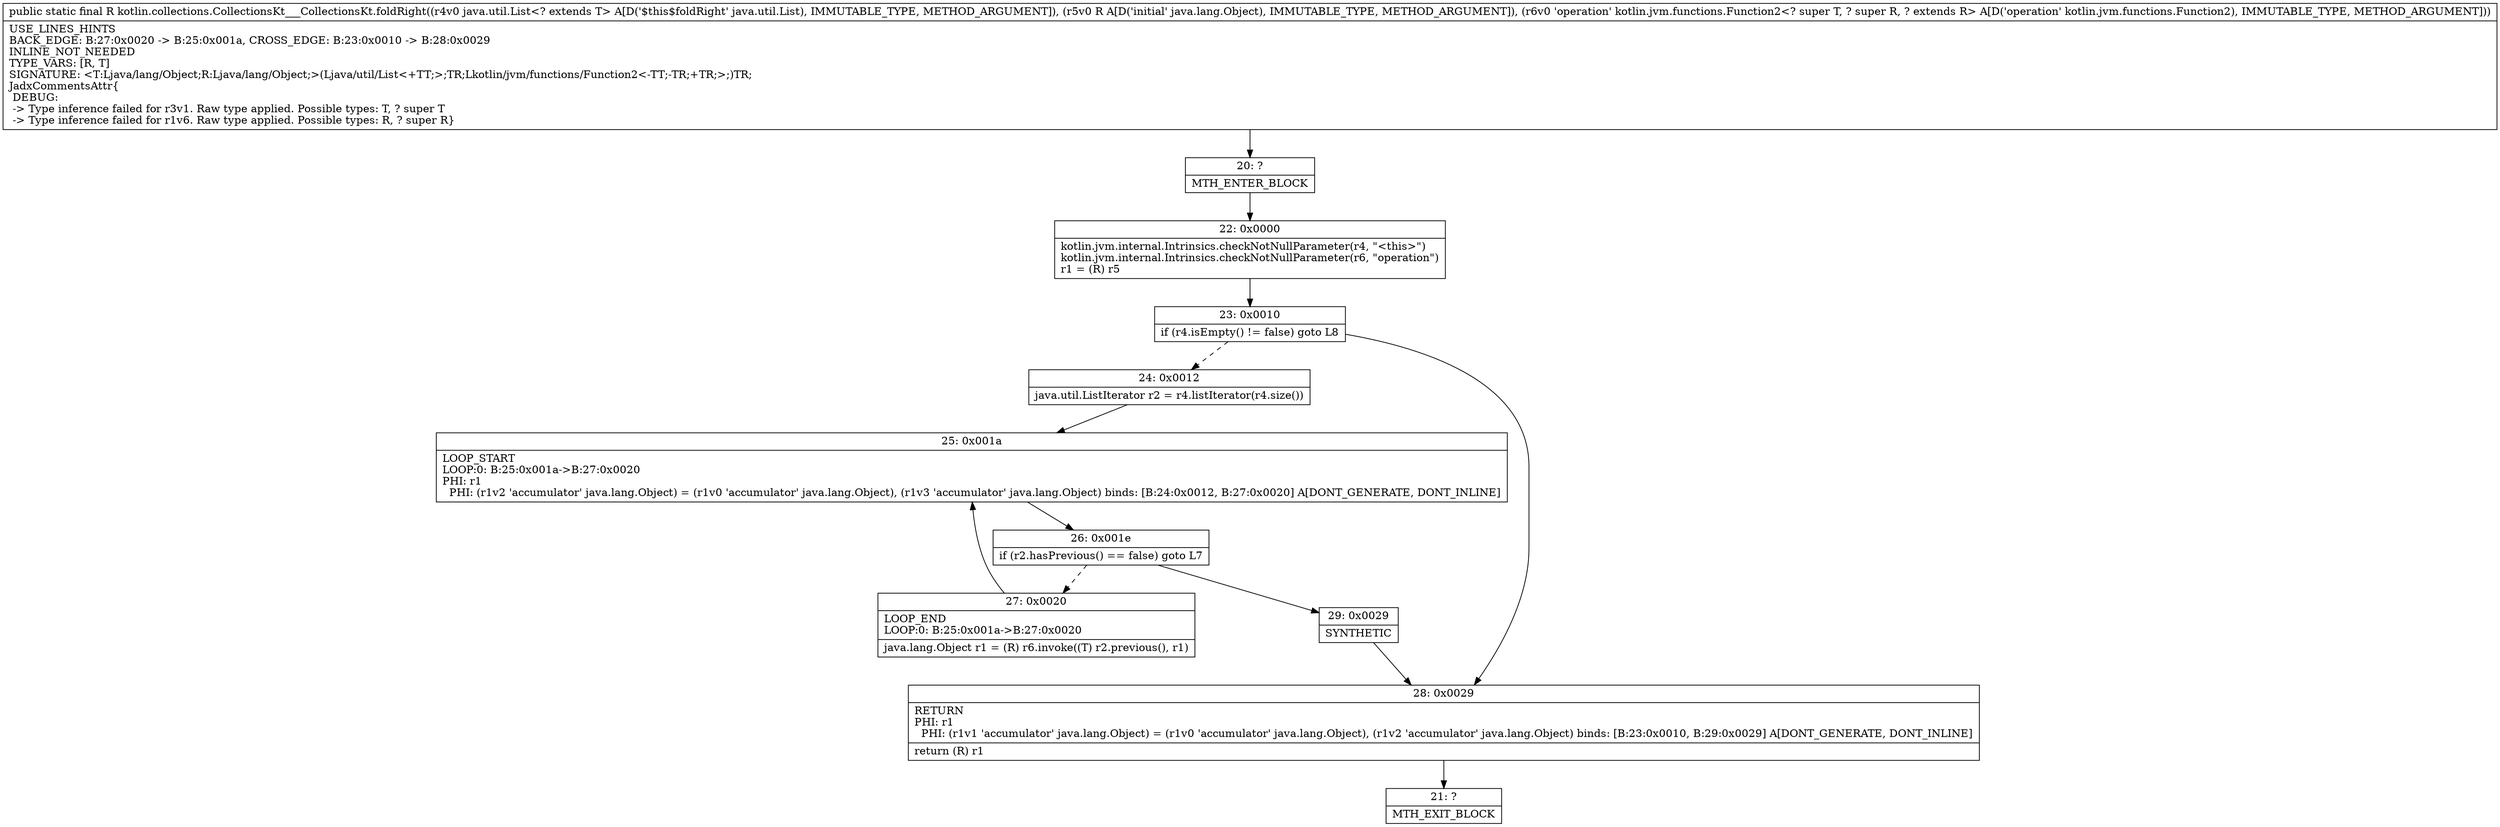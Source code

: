 digraph "CFG forkotlin.collections.CollectionsKt___CollectionsKt.foldRight(Ljava\/util\/List;Ljava\/lang\/Object;Lkotlin\/jvm\/functions\/Function2;)Ljava\/lang\/Object;" {
Node_20 [shape=record,label="{20\:\ ?|MTH_ENTER_BLOCK\l}"];
Node_22 [shape=record,label="{22\:\ 0x0000|kotlin.jvm.internal.Intrinsics.checkNotNullParameter(r4, \"\<this\>\")\lkotlin.jvm.internal.Intrinsics.checkNotNullParameter(r6, \"operation\")\lr1 = (R) r5\l}"];
Node_23 [shape=record,label="{23\:\ 0x0010|if (r4.isEmpty() != false) goto L8\l}"];
Node_24 [shape=record,label="{24\:\ 0x0012|java.util.ListIterator r2 = r4.listIterator(r4.size())\l}"];
Node_25 [shape=record,label="{25\:\ 0x001a|LOOP_START\lLOOP:0: B:25:0x001a\-\>B:27:0x0020\lPHI: r1 \l  PHI: (r1v2 'accumulator' java.lang.Object) = (r1v0 'accumulator' java.lang.Object), (r1v3 'accumulator' java.lang.Object) binds: [B:24:0x0012, B:27:0x0020] A[DONT_GENERATE, DONT_INLINE]\l}"];
Node_26 [shape=record,label="{26\:\ 0x001e|if (r2.hasPrevious() == false) goto L7\l}"];
Node_27 [shape=record,label="{27\:\ 0x0020|LOOP_END\lLOOP:0: B:25:0x001a\-\>B:27:0x0020\l|java.lang.Object r1 = (R) r6.invoke((T) r2.previous(), r1)\l}"];
Node_29 [shape=record,label="{29\:\ 0x0029|SYNTHETIC\l}"];
Node_28 [shape=record,label="{28\:\ 0x0029|RETURN\lPHI: r1 \l  PHI: (r1v1 'accumulator' java.lang.Object) = (r1v0 'accumulator' java.lang.Object), (r1v2 'accumulator' java.lang.Object) binds: [B:23:0x0010, B:29:0x0029] A[DONT_GENERATE, DONT_INLINE]\l|return (R) r1\l}"];
Node_21 [shape=record,label="{21\:\ ?|MTH_EXIT_BLOCK\l}"];
MethodNode[shape=record,label="{public static final R kotlin.collections.CollectionsKt___CollectionsKt.foldRight((r4v0 java.util.List\<? extends T\> A[D('$this$foldRight' java.util.List), IMMUTABLE_TYPE, METHOD_ARGUMENT]), (r5v0 R A[D('initial' java.lang.Object), IMMUTABLE_TYPE, METHOD_ARGUMENT]), (r6v0 'operation' kotlin.jvm.functions.Function2\<? super T, ? super R, ? extends R\> A[D('operation' kotlin.jvm.functions.Function2), IMMUTABLE_TYPE, METHOD_ARGUMENT]))  | USE_LINES_HINTS\lBACK_EDGE: B:27:0x0020 \-\> B:25:0x001a, CROSS_EDGE: B:23:0x0010 \-\> B:28:0x0029\lINLINE_NOT_NEEDED\lTYPE_VARS: [R, T]\lSIGNATURE: \<T:Ljava\/lang\/Object;R:Ljava\/lang\/Object;\>(Ljava\/util\/List\<+TT;\>;TR;Lkotlin\/jvm\/functions\/Function2\<\-TT;\-TR;+TR;\>;)TR;\lJadxCommentsAttr\{\l DEBUG: \l \-\> Type inference failed for r3v1. Raw type applied. Possible types: T, ? super T\l \-\> Type inference failed for r1v6. Raw type applied. Possible types: R, ? super R\}\l}"];
MethodNode -> Node_20;Node_20 -> Node_22;
Node_22 -> Node_23;
Node_23 -> Node_24[style=dashed];
Node_23 -> Node_28;
Node_24 -> Node_25;
Node_25 -> Node_26;
Node_26 -> Node_27[style=dashed];
Node_26 -> Node_29;
Node_27 -> Node_25;
Node_29 -> Node_28;
Node_28 -> Node_21;
}

